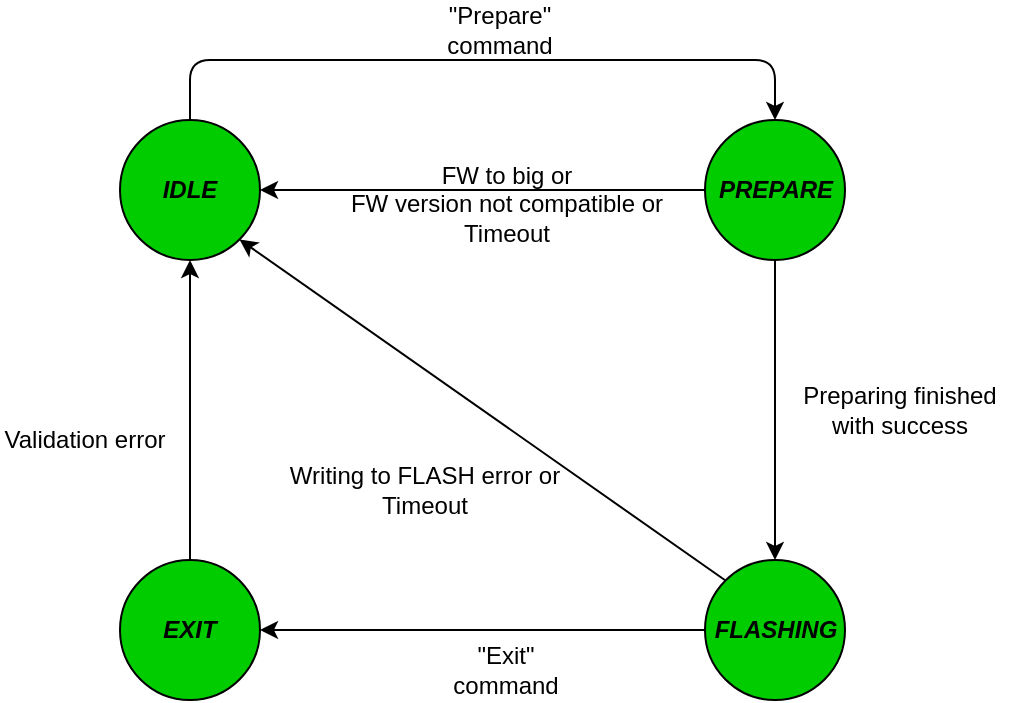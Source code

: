 <mxfile version="22.0.2" type="device" pages="5">
  <diagram name="FSM" id="AAyAqEpNRwrtVDSvg0aT">
    <mxGraphModel dx="1418" dy="940" grid="1" gridSize="10" guides="1" tooltips="1" connect="1" arrows="1" fold="1" page="1" pageScale="1" pageWidth="827" pageHeight="1169" math="0" shadow="0">
      <root>
        <mxCell id="0" />
        <mxCell id="1" parent="0" />
        <mxCell id="FaN-BZ00DcrJmtZF_NVr-2" value="IDLE" style="ellipse;whiteSpace=wrap;html=1;aspect=fixed;fontStyle=3;fillColor=#00CC00;fontSize=12;" parent="1" vertex="1">
          <mxGeometry x="210" y="400" width="70" height="70" as="geometry" />
        </mxCell>
        <mxCell id="FaN-BZ00DcrJmtZF_NVr-3" value="PREPARE" style="ellipse;whiteSpace=wrap;html=1;aspect=fixed;fontStyle=3;fillColor=#00CC00;fontSize=12;" parent="1" vertex="1">
          <mxGeometry x="502.5" y="400" width="70" height="70" as="geometry" />
        </mxCell>
        <mxCell id="FaN-BZ00DcrJmtZF_NVr-4" value="FLASHING" style="ellipse;whiteSpace=wrap;html=1;aspect=fixed;fontStyle=3;fillColor=#00CC00;fontSize=12;" parent="1" vertex="1">
          <mxGeometry x="502.5" y="620" width="70" height="70" as="geometry" />
        </mxCell>
        <mxCell id="FaN-BZ00DcrJmtZF_NVr-5" value="EXIT" style="ellipse;whiteSpace=wrap;html=1;aspect=fixed;fontStyle=3;fillColor=#00CC00;fontSize=12;" parent="1" vertex="1">
          <mxGeometry x="210" y="620" width="70" height="70" as="geometry" />
        </mxCell>
        <mxCell id="FaN-BZ00DcrJmtZF_NVr-6" value="" style="endArrow=classic;html=1;rounded=1;entryX=0.5;entryY=0;entryDx=0;entryDy=0;edgeStyle=orthogonalEdgeStyle;exitX=0.5;exitY=0;exitDx=0;exitDy=0;" parent="1" source="FaN-BZ00DcrJmtZF_NVr-2" target="FaN-BZ00DcrJmtZF_NVr-3" edge="1">
          <mxGeometry width="50" height="50" relative="1" as="geometry">
            <mxPoint x="390" y="520" as="sourcePoint" />
            <mxPoint x="440" y="470" as="targetPoint" />
            <Array as="points">
              <mxPoint x="245" y="370" />
              <mxPoint x="537" y="370" />
            </Array>
          </mxGeometry>
        </mxCell>
        <mxCell id="FaN-BZ00DcrJmtZF_NVr-7" value="&quot;Prepare&quot; command" style="text;html=1;strokeColor=none;fillColor=none;align=center;verticalAlign=middle;whiteSpace=wrap;rounded=0;" parent="1" vertex="1">
          <mxGeometry x="370" y="340" width="60" height="30" as="geometry" />
        </mxCell>
        <mxCell id="FaN-BZ00DcrJmtZF_NVr-8" value="" style="endArrow=classic;html=1;rounded=0;entryX=0.5;entryY=0;entryDx=0;entryDy=0;exitX=0.5;exitY=1;exitDx=0;exitDy=0;" parent="1" source="FaN-BZ00DcrJmtZF_NVr-3" target="FaN-BZ00DcrJmtZF_NVr-4" edge="1">
          <mxGeometry width="50" height="50" relative="1" as="geometry">
            <mxPoint x="340" y="445" as="sourcePoint" />
            <mxPoint x="510" y="445" as="targetPoint" />
          </mxGeometry>
        </mxCell>
        <mxCell id="FaN-BZ00DcrJmtZF_NVr-9" value="Preparing finished with success" style="text;html=1;strokeColor=none;fillColor=none;align=center;verticalAlign=middle;whiteSpace=wrap;rounded=0;" parent="1" vertex="1">
          <mxGeometry x="540" y="530" width="120" height="30" as="geometry" />
        </mxCell>
        <mxCell id="FaN-BZ00DcrJmtZF_NVr-10" value="" style="endArrow=classic;html=1;rounded=0;entryX=1;entryY=0.5;entryDx=0;entryDy=0;exitX=0;exitY=0.5;exitDx=0;exitDy=0;" parent="1" source="FaN-BZ00DcrJmtZF_NVr-4" target="FaN-BZ00DcrJmtZF_NVr-5" edge="1">
          <mxGeometry width="50" height="50" relative="1" as="geometry">
            <mxPoint x="320" y="790" as="sourcePoint" />
            <mxPoint x="370" y="740" as="targetPoint" />
          </mxGeometry>
        </mxCell>
        <mxCell id="FaN-BZ00DcrJmtZF_NVr-11" value="&quot;Exit&quot; command" style="text;html=1;strokeColor=none;fillColor=none;align=center;verticalAlign=middle;whiteSpace=wrap;rounded=0;" parent="1" vertex="1">
          <mxGeometry x="372.5" y="660" width="60" height="30" as="geometry" />
        </mxCell>
        <mxCell id="FaN-BZ00DcrJmtZF_NVr-12" value="" style="endArrow=classic;html=1;rounded=0;entryX=1;entryY=0.5;entryDx=0;entryDy=0;exitX=0;exitY=0.5;exitDx=0;exitDy=0;" parent="1" source="FaN-BZ00DcrJmtZF_NVr-3" target="FaN-BZ00DcrJmtZF_NVr-2" edge="1">
          <mxGeometry width="50" height="50" relative="1" as="geometry">
            <mxPoint x="370" y="540" as="sourcePoint" />
            <mxPoint x="420" y="490" as="targetPoint" />
          </mxGeometry>
        </mxCell>
        <mxCell id="FaN-BZ00DcrJmtZF_NVr-13" value="FW to big or&lt;br&gt;FW version not compatible or&lt;br&gt;Timeout" style="text;html=1;strokeColor=none;fillColor=none;align=center;verticalAlign=middle;whiteSpace=wrap;rounded=0;" parent="1" vertex="1">
          <mxGeometry x="321" y="422" width="165" height="40" as="geometry" />
        </mxCell>
        <mxCell id="FaN-BZ00DcrJmtZF_NVr-14" value="" style="endArrow=classic;html=1;rounded=0;entryX=1;entryY=1;entryDx=0;entryDy=0;exitX=0;exitY=0;exitDx=0;exitDy=0;" parent="1" source="FaN-BZ00DcrJmtZF_NVr-4" target="FaN-BZ00DcrJmtZF_NVr-2" edge="1">
          <mxGeometry width="50" height="50" relative="1" as="geometry">
            <mxPoint x="130" y="570" as="sourcePoint" />
            <mxPoint x="180" y="520" as="targetPoint" />
          </mxGeometry>
        </mxCell>
        <mxCell id="FaN-BZ00DcrJmtZF_NVr-15" value="Writing to FLASH error or&lt;br&gt;Timeout" style="text;html=1;strokeColor=none;fillColor=none;align=center;verticalAlign=middle;whiteSpace=wrap;rounded=0;rotation=0;" parent="1" vertex="1">
          <mxGeometry x="280" y="565" width="165" height="40" as="geometry" />
        </mxCell>
        <mxCell id="FaN-BZ00DcrJmtZF_NVr-16" value="" style="endArrow=classic;html=1;rounded=0;entryX=0.5;entryY=1;entryDx=0;entryDy=0;exitX=0.5;exitY=0;exitDx=0;exitDy=0;" parent="1" source="FaN-BZ00DcrJmtZF_NVr-5" target="FaN-BZ00DcrJmtZF_NVr-2" edge="1">
          <mxGeometry width="50" height="50" relative="1" as="geometry">
            <mxPoint x="140" y="600" as="sourcePoint" />
            <mxPoint x="190" y="550" as="targetPoint" />
          </mxGeometry>
        </mxCell>
        <mxCell id="FaN-BZ00DcrJmtZF_NVr-17" value="Validation error" style="text;html=1;strokeColor=none;fillColor=none;align=center;verticalAlign=middle;whiteSpace=wrap;rounded=0;" parent="1" vertex="1">
          <mxGeometry x="150" y="550" width="85" height="20" as="geometry" />
        </mxCell>
      </root>
    </mxGraphModel>
  </diagram>
  <diagram id="Iar8KCt4laQNz3CadE42" name="Sequence Diagrams">
    <mxGraphModel dx="2578" dy="1709" grid="1" gridSize="10" guides="1" tooltips="1" connect="1" arrows="1" fold="1" page="1" pageScale="1" pageWidth="827" pageHeight="1169" math="0" shadow="0">
      <root>
        <mxCell id="0" />
        <mxCell id="1" parent="0" />
        <mxCell id="BX_thhKwOLD0Yq7kGmle-59" value="" style="rounded=0;whiteSpace=wrap;html=1;" parent="1" vertex="1">
          <mxGeometry x="861" y="10" width="690" height="520" as="geometry" />
        </mxCell>
        <mxCell id="BX_thhKwOLD0Yq7kGmle-45" value="" style="endArrow=none;html=1;rounded=0;entryX=0.5;entryY=1;entryDx=0;entryDy=0;dashed=1;" parent="1" source="BX_thhKwOLD0Yq7kGmle-57" target="BX_thhKwOLD0Yq7kGmle-44" edge="1">
          <mxGeometry width="50" height="50" relative="1" as="geometry">
            <mxPoint x="931" y="620" as="sourcePoint" />
            <mxPoint x="931" y="80" as="targetPoint" />
          </mxGeometry>
        </mxCell>
        <mxCell id="BX_thhKwOLD0Yq7kGmle-1" value="PC&lt;br style=&quot;font-size: 14px;&quot;&gt;or&lt;br style=&quot;font-size: 14px;&quot;&gt;Boot Master" style="rounded=1;whiteSpace=wrap;html=1;fontStyle=1;strokeWidth=2;fillColor=#00CC00;fontSize=14;" parent="1" vertex="1">
          <mxGeometry x="80" y="40" width="120" height="60" as="geometry" />
        </mxCell>
        <mxCell id="BX_thhKwOLD0Yq7kGmle-2" value="Bootloader" style="rounded=1;whiteSpace=wrap;html=1;fontStyle=1;strokeWidth=2;fillColor=#00CC00;fontSize=14;" parent="1" vertex="1">
          <mxGeometry x="350" y="40" width="120" height="60" as="geometry" />
        </mxCell>
        <mxCell id="BX_thhKwOLD0Yq7kGmle-3" value="" style="endArrow=none;html=1;rounded=0;entryX=0.5;entryY=1;entryDx=0;entryDy=0;" parent="1" target="BX_thhKwOLD0Yq7kGmle-1" edge="1">
          <mxGeometry width="50" height="50" relative="1" as="geometry">
            <mxPoint x="140" y="640" as="sourcePoint" />
            <mxPoint x="100" y="190" as="targetPoint" />
          </mxGeometry>
        </mxCell>
        <mxCell id="BX_thhKwOLD0Yq7kGmle-4" value="" style="endArrow=none;html=1;rounded=0;entryX=0.5;entryY=1;entryDx=0;entryDy=0;" parent="1" edge="1">
          <mxGeometry width="50" height="50" relative="1" as="geometry">
            <mxPoint x="409.5" y="640" as="sourcePoint" />
            <mxPoint x="409.5" y="100" as="targetPoint" />
          </mxGeometry>
        </mxCell>
        <mxCell id="BX_thhKwOLD0Yq7kGmle-5" value="Bootloader&lt;br&gt;Manager&lt;br&gt;(pc)" style="rounded=1;whiteSpace=wrap;html=1;fontStyle=1;strokeWidth=2;fillColor=#00CC00;fontSize=14;" parent="1" vertex="1">
          <mxGeometry x="871" y="20" width="120" height="60" as="geometry" />
        </mxCell>
        <mxCell id="BX_thhKwOLD0Yq7kGmle-6" value="Bootloader&lt;br&gt;(embedded)" style="rounded=1;whiteSpace=wrap;html=1;fontStyle=1;strokeWidth=2;fillColor=#00CC00;fontSize=14;" parent="1" vertex="1">
          <mxGeometry x="1141" y="20" width="120" height="60" as="geometry" />
        </mxCell>
        <mxCell id="BX_thhKwOLD0Yq7kGmle-7" value="" style="endArrow=none;html=1;rounded=0;entryX=0.5;entryY=1;entryDx=0;entryDy=0;dashed=1;" parent="1" source="BX_thhKwOLD0Yq7kGmle-47" target="BX_thhKwOLD0Yq7kGmle-5" edge="1">
          <mxGeometry width="50" height="50" relative="1" as="geometry">
            <mxPoint x="931" y="620" as="sourcePoint" />
            <mxPoint x="891" y="170" as="targetPoint" />
          </mxGeometry>
        </mxCell>
        <mxCell id="BX_thhKwOLD0Yq7kGmle-8" value="" style="endArrow=none;html=1;rounded=0;entryX=0.5;entryY=1;entryDx=0;entryDy=0;dashed=1;" parent="1" source="BX_thhKwOLD0Yq7kGmle-26" edge="1">
          <mxGeometry width="50" height="50" relative="1" as="geometry">
            <mxPoint x="1200.5" y="620" as="sourcePoint" />
            <mxPoint x="1200.5" y="80" as="targetPoint" />
          </mxGeometry>
        </mxCell>
        <mxCell id="BX_thhKwOLD0Yq7kGmle-10" value="&quot;Connect&quot; Cmd" style="text;html=1;strokeColor=none;fillColor=none;align=center;verticalAlign=middle;whiteSpace=wrap;rounded=0;" parent="1" vertex="1">
          <mxGeometry x="1001" y="90" width="130" height="19" as="geometry" />
        </mxCell>
        <mxCell id="BX_thhKwOLD0Yq7kGmle-11" value="" style="endArrow=none;html=1;rounded=0;startArrow=classic;startFill=1;endFill=0;" parent="1" edge="1">
          <mxGeometry width="50" height="50" relative="1" as="geometry">
            <mxPoint x="931" y="140" as="sourcePoint" />
            <mxPoint x="1201" y="140" as="targetPoint" />
          </mxGeometry>
        </mxCell>
        <mxCell id="BX_thhKwOLD0Yq7kGmle-12" value="&quot;Connect&quot; RspCmd: OK" style="text;html=1;strokeColor=none;fillColor=none;align=center;verticalAlign=middle;whiteSpace=wrap;rounded=0;" parent="1" vertex="1">
          <mxGeometry x="986" y="120" width="160" height="19" as="geometry" />
        </mxCell>
        <mxCell id="BX_thhKwOLD0Yq7kGmle-15" value="&quot;Prepare&quot; Cmd" style="text;html=1;strokeColor=none;fillColor=none;align=center;verticalAlign=middle;whiteSpace=wrap;rounded=0;" parent="1" vertex="1">
          <mxGeometry x="1001" y="170" width="130" height="19" as="geometry" />
        </mxCell>
        <mxCell id="BX_thhKwOLD0Yq7kGmle-16" value="" style="endArrow=none;html=1;rounded=0;startArrow=classic;startFill=1;endFill=0;" parent="1" edge="1">
          <mxGeometry width="50" height="50" relative="1" as="geometry">
            <mxPoint x="931" y="240" as="sourcePoint" />
            <mxPoint x="1201" y="240" as="targetPoint" />
          </mxGeometry>
        </mxCell>
        <mxCell id="BX_thhKwOLD0Yq7kGmle-17" value="&quot;Prepare&quot; RspCmd: OK" style="text;html=1;strokeColor=none;fillColor=none;align=center;verticalAlign=middle;whiteSpace=wrap;rounded=0;" parent="1" vertex="1">
          <mxGeometry x="986" y="220" width="160" height="19" as="geometry" />
        </mxCell>
        <mxCell id="BX_thhKwOLD0Yq7kGmle-19" value="" style="endArrow=none;html=1;rounded=0;entryX=0.5;entryY=1;entryDx=0;entryDy=0;dashed=1;" parent="1" source="BX_thhKwOLD0Yq7kGmle-32" target="BX_thhKwOLD0Yq7kGmle-18" edge="1">
          <mxGeometry width="50" height="50" relative="1" as="geometry">
            <mxPoint x="1200.5" y="620" as="sourcePoint" />
            <mxPoint x="1200.5" y="80" as="targetPoint" />
          </mxGeometry>
        </mxCell>
        <mxCell id="BX_thhKwOLD0Yq7kGmle-18" value="" style="rounded=0;whiteSpace=wrap;html=1;" parent="1" vertex="1">
          <mxGeometry x="1196" y="190" width="10" height="50" as="geometry" />
        </mxCell>
        <mxCell id="BX_thhKwOLD0Yq7kGmle-14" value="" style="endArrow=classic;html=1;rounded=0;" parent="1" edge="1">
          <mxGeometry width="50" height="50" relative="1" as="geometry">
            <mxPoint x="931" y="190" as="sourcePoint" />
            <mxPoint x="1201" y="190" as="targetPoint" />
          </mxGeometry>
        </mxCell>
        <mxCell id="BX_thhKwOLD0Yq7kGmle-20" value="&amp;nbsp;- Check new FW image size, SW &amp;amp; HW version compatibility&lt;br&gt;&amp;nbsp;- Erase FLASH" style="text;html=1;strokeColor=none;fillColor=none;align=left;verticalAlign=top;whiteSpace=wrap;rounded=0;fontStyle=2;fontColor=#999999;" parent="1" vertex="1">
          <mxGeometry x="1206" y="190" width="334" height="50" as="geometry" />
        </mxCell>
        <mxCell id="BX_thhKwOLD0Yq7kGmle-27" value="" style="endArrow=none;html=1;rounded=0;entryX=0.5;entryY=1;entryDx=0;entryDy=0;dashed=1;" parent="1" source="BX_thhKwOLD0Yq7kGmle-18" target="BX_thhKwOLD0Yq7kGmle-26" edge="1">
          <mxGeometry width="50" height="50" relative="1" as="geometry">
            <mxPoint x="1201" y="190" as="sourcePoint" />
            <mxPoint x="1200.5" y="80" as="targetPoint" />
          </mxGeometry>
        </mxCell>
        <mxCell id="BX_thhKwOLD0Yq7kGmle-26" value="" style="rounded=0;whiteSpace=wrap;html=1;" parent="1" vertex="1">
          <mxGeometry x="1196" y="109" width="10" height="31" as="geometry" />
        </mxCell>
        <mxCell id="BX_thhKwOLD0Yq7kGmle-9" value="" style="endArrow=classic;html=1;rounded=0;" parent="1" edge="1">
          <mxGeometry width="50" height="50" relative="1" as="geometry">
            <mxPoint x="931" y="110" as="sourcePoint" />
            <mxPoint x="1201" y="110" as="targetPoint" />
          </mxGeometry>
        </mxCell>
        <mxCell id="BX_thhKwOLD0Yq7kGmle-28" value="- Raise stay in bootloader flag" style="text;html=1;strokeColor=none;fillColor=none;align=left;verticalAlign=top;whiteSpace=wrap;rounded=0;fontStyle=2;fontColor=#999999;" parent="1" vertex="1">
          <mxGeometry x="1206" y="109" width="334" height="31" as="geometry" />
        </mxCell>
        <mxCell id="BX_thhKwOLD0Yq7kGmle-30" value="&quot;Flash Data&quot; Cmd" style="text;html=1;strokeColor=none;fillColor=none;align=center;verticalAlign=middle;whiteSpace=wrap;rounded=0;" parent="1" vertex="1">
          <mxGeometry x="1001" y="270" width="130" height="19" as="geometry" />
        </mxCell>
        <mxCell id="BX_thhKwOLD0Yq7kGmle-33" value="" style="endArrow=none;html=1;rounded=0;entryX=0.5;entryY=1;entryDx=0;entryDy=0;dashed=1;" parent="1" source="BX_thhKwOLD0Yq7kGmle-54" target="BX_thhKwOLD0Yq7kGmle-32" edge="1">
          <mxGeometry width="50" height="50" relative="1" as="geometry">
            <mxPoint x="1200.5" y="620" as="sourcePoint" />
            <mxPoint x="1201" y="240" as="targetPoint" />
          </mxGeometry>
        </mxCell>
        <mxCell id="BX_thhKwOLD0Yq7kGmle-32" value="" style="rounded=0;whiteSpace=wrap;html=1;" parent="1" vertex="1">
          <mxGeometry x="1196" y="289" width="10" height="20" as="geometry" />
        </mxCell>
        <mxCell id="BX_thhKwOLD0Yq7kGmle-31" value="" style="endArrow=classic;html=1;rounded=0;" parent="1" edge="1">
          <mxGeometry width="50" height="50" relative="1" as="geometry">
            <mxPoint x="931" y="290" as="sourcePoint" />
            <mxPoint x="1201" y="290" as="targetPoint" />
          </mxGeometry>
        </mxCell>
        <mxCell id="BX_thhKwOLD0Yq7kGmle-35" value="&quot;Flash Data&quot; RspCmd: OK" style="text;html=1;strokeColor=none;fillColor=none;align=center;verticalAlign=middle;whiteSpace=wrap;rounded=0;" parent="1" vertex="1">
          <mxGeometry x="986" y="290" width="160" height="19" as="geometry" />
        </mxCell>
        <mxCell id="BX_thhKwOLD0Yq7kGmle-36" value="&quot;Flash Data&quot; Cmd" style="text;html=1;strokeColor=none;fillColor=none;align=center;verticalAlign=middle;whiteSpace=wrap;rounded=0;" parent="1" vertex="1">
          <mxGeometry x="998.5" y="320" width="130" height="19" as="geometry" />
        </mxCell>
        <mxCell id="BX_thhKwOLD0Yq7kGmle-37" value="" style="rounded=0;whiteSpace=wrap;html=1;" parent="1" vertex="1">
          <mxGeometry x="1195.5" y="339" width="10" height="20" as="geometry" />
        </mxCell>
        <mxCell id="BX_thhKwOLD0Yq7kGmle-38" value="" style="endArrow=classic;html=1;rounded=0;" parent="1" edge="1">
          <mxGeometry width="50" height="50" relative="1" as="geometry">
            <mxPoint x="928.5" y="340" as="sourcePoint" />
            <mxPoint x="1198.5" y="340" as="targetPoint" />
          </mxGeometry>
        </mxCell>
        <mxCell id="BX_thhKwOLD0Yq7kGmle-40" value="&quot;Flash Data&quot; RspCmd: OK" style="text;html=1;strokeColor=none;fillColor=none;align=center;verticalAlign=middle;whiteSpace=wrap;rounded=0;" parent="1" vertex="1">
          <mxGeometry x="983.5" y="340" width="160" height="19" as="geometry" />
        </mxCell>
        <mxCell id="BX_thhKwOLD0Yq7kGmle-41" value="- Write data to flash" style="text;html=1;strokeColor=none;fillColor=none;align=left;verticalAlign=top;whiteSpace=wrap;rounded=0;fontStyle=2;fontColor=#999999;" parent="1" vertex="1">
          <mxGeometry x="1206" y="290" width="334" height="20" as="geometry" />
        </mxCell>
        <mxCell id="BX_thhKwOLD0Yq7kGmle-42" value="- Write data to flash" style="text;html=1;strokeColor=none;fillColor=none;align=left;verticalAlign=top;whiteSpace=wrap;rounded=0;fontStyle=2;fontColor=#999999;" parent="1" vertex="1">
          <mxGeometry x="1206" y="339" width="304" height="20" as="geometry" />
        </mxCell>
        <mxCell id="BX_thhKwOLD0Yq7kGmle-43" value="" style="rounded=0;whiteSpace=wrap;html=1;" parent="1" vertex="1">
          <mxGeometry x="926" y="310" width="10" height="29" as="geometry" />
        </mxCell>
        <mxCell id="BX_thhKwOLD0Yq7kGmle-34" value="" style="endArrow=none;html=1;rounded=0;startArrow=classic;startFill=1;endFill=0;" parent="1" edge="1">
          <mxGeometry width="50" height="50" relative="1" as="geometry">
            <mxPoint x="931" y="309" as="sourcePoint" />
            <mxPoint x="1201" y="309" as="targetPoint" />
          </mxGeometry>
        </mxCell>
        <mxCell id="BX_thhKwOLD0Yq7kGmle-44" value="" style="rounded=0;whiteSpace=wrap;html=1;" parent="1" vertex="1">
          <mxGeometry x="926" y="241" width="10" height="49" as="geometry" />
        </mxCell>
        <mxCell id="BX_thhKwOLD0Yq7kGmle-47" value="" style="rounded=0;whiteSpace=wrap;html=1;" parent="1" vertex="1">
          <mxGeometry x="926" y="90" width="10" height="20" as="geometry" />
        </mxCell>
        <mxCell id="BX_thhKwOLD0Yq7kGmle-48" value="" style="endArrow=none;html=1;rounded=0;entryX=0.5;entryY=1;entryDx=0;entryDy=0;dashed=1;" parent="1" source="BX_thhKwOLD0Yq7kGmle-44" target="BX_thhKwOLD0Yq7kGmle-47" edge="1">
          <mxGeometry width="50" height="50" relative="1" as="geometry">
            <mxPoint x="931" y="241" as="sourcePoint" />
            <mxPoint x="931" y="80" as="targetPoint" />
          </mxGeometry>
        </mxCell>
        <mxCell id="BX_thhKwOLD0Yq7kGmle-46" value="" style="rounded=0;whiteSpace=wrap;html=1;" parent="1" vertex="1">
          <mxGeometry x="926" y="141" width="10" height="49" as="geometry" />
        </mxCell>
        <mxCell id="BX_thhKwOLD0Yq7kGmle-50" value="" style="endArrow=none;html=1;rounded=0;startArrow=classic;startFill=1;endFill=0;" parent="1" edge="1">
          <mxGeometry width="50" height="50" relative="1" as="geometry">
            <mxPoint x="931" y="500" as="sourcePoint" />
            <mxPoint x="1201" y="500" as="targetPoint" />
          </mxGeometry>
        </mxCell>
        <mxCell id="BX_thhKwOLD0Yq7kGmle-51" value="&quot;Exit&quot; RspCmd: OK" style="text;html=1;strokeColor=none;fillColor=none;align=center;verticalAlign=middle;whiteSpace=wrap;rounded=0;" parent="1" vertex="1">
          <mxGeometry x="986" y="480" width="160" height="19" as="geometry" />
        </mxCell>
        <mxCell id="BX_thhKwOLD0Yq7kGmle-52" value="&quot;Exit&quot; Cmd" style="text;html=1;strokeColor=none;fillColor=none;align=center;verticalAlign=middle;whiteSpace=wrap;rounded=0;" parent="1" vertex="1">
          <mxGeometry x="1001" y="440" width="130" height="19" as="geometry" />
        </mxCell>
        <mxCell id="BX_thhKwOLD0Yq7kGmle-55" value="" style="endArrow=none;html=1;rounded=0;entryX=0.5;entryY=1;entryDx=0;entryDy=0;dashed=1;" parent="1" target="BX_thhKwOLD0Yq7kGmle-54" edge="1">
          <mxGeometry width="50" height="50" relative="1" as="geometry">
            <mxPoint x="1201" y="520" as="sourcePoint" />
            <mxPoint x="1201" y="309" as="targetPoint" />
          </mxGeometry>
        </mxCell>
        <mxCell id="BX_thhKwOLD0Yq7kGmle-54" value="" style="rounded=0;whiteSpace=wrap;html=1;" parent="1" vertex="1">
          <mxGeometry x="1195.5" y="460" width="10" height="40" as="geometry" />
        </mxCell>
        <mxCell id="BX_thhKwOLD0Yq7kGmle-53" value="" style="endArrow=classic;html=1;rounded=0;" parent="1" edge="1">
          <mxGeometry width="50" height="50" relative="1" as="geometry">
            <mxPoint x="931" y="460" as="sourcePoint" />
            <mxPoint x="1201" y="460" as="targetPoint" />
          </mxGeometry>
        </mxCell>
        <mxCell id="BX_thhKwOLD0Yq7kGmle-56" value="- Validate data integritiy of newly written FW&lt;br&gt;- Jump to application" style="text;html=1;strokeColor=none;fillColor=none;align=left;verticalAlign=top;whiteSpace=wrap;rounded=0;fontStyle=2;fontColor=#999999;" parent="1" vertex="1">
          <mxGeometry x="1205.5" y="460" width="314.5" height="40" as="geometry" />
        </mxCell>
        <mxCell id="BX_thhKwOLD0Yq7kGmle-58" value="" style="endArrow=none;html=1;rounded=0;entryX=0.5;entryY=1;entryDx=0;entryDy=0;dashed=1;" parent="1" target="BX_thhKwOLD0Yq7kGmle-57" edge="1">
          <mxGeometry width="50" height="50" relative="1" as="geometry">
            <mxPoint x="931" y="520" as="sourcePoint" />
            <mxPoint x="931" y="290" as="targetPoint" />
          </mxGeometry>
        </mxCell>
        <mxCell id="BX_thhKwOLD0Yq7kGmle-57" value="" style="rounded=0;whiteSpace=wrap;html=1;" parent="1" vertex="1">
          <mxGeometry x="926" y="360" width="10" height="100" as="geometry" />
        </mxCell>
        <mxCell id="BX_thhKwOLD0Yq7kGmle-49" value="Repeat until complete FW image is transfered" style="rounded=1;whiteSpace=wrap;html=1;fontStyle=2;fillColor=#CDA2BE;opacity=50;textOpacity=50;" parent="1" vertex="1">
          <mxGeometry x="911" y="395" width="310" height="30" as="geometry" />
        </mxCell>
        <mxCell id="BX_thhKwOLD0Yq7kGmle-39" value="" style="endArrow=none;html=1;rounded=0;startArrow=classic;startFill=1;endFill=0;" parent="1" edge="1">
          <mxGeometry width="50" height="50" relative="1" as="geometry">
            <mxPoint x="928.5" y="359" as="sourcePoint" />
            <mxPoint x="1198.5" y="359" as="targetPoint" />
          </mxGeometry>
        </mxCell>
      </root>
    </mxGraphModel>
  </diagram>
  <diagram id="4jr4r4yabKahl1OyYLhH" name="Flash Layout">
    <mxGraphModel dx="1493" dy="989" grid="1" gridSize="10" guides="1" tooltips="1" connect="1" arrows="1" fold="1" page="1" pageScale="1" pageWidth="827" pageHeight="1169" math="0" shadow="0">
      <root>
        <mxCell id="0" />
        <mxCell id="1" parent="0" />
        <mxCell id="5iyuV2wzub5NMmsaui9n-1" value="" style="rounded=0;whiteSpace=wrap;html=1;" parent="1" vertex="1">
          <mxGeometry x="30" y="290" width="1030" height="420" as="geometry" />
        </mxCell>
        <mxCell id="5iyuV2wzub5NMmsaui9n-18" value="BOOTLOADER" style="rounded=0;whiteSpace=wrap;html=1;strokeWidth=1;horizontal=0;fontStyle=3;fillColor=#FF6666;fontSize=14;fontFamily=Lucida Console;" parent="1" vertex="1">
          <mxGeometry x="40" y="300" width="20" height="130" as="geometry" />
        </mxCell>
        <mxCell id="5iyuV2wzub5NMmsaui9n-19" value="APPLICATION" style="rounded=0;whiteSpace=wrap;html=1;strokeWidth=1;horizontal=0;fontStyle=3;fillColor=#66FF66;fontSize=14;fontFamily=Lucida Console;" parent="1" vertex="1">
          <mxGeometry x="40" y="430" width="20" height="270" as="geometry" />
        </mxCell>
        <mxCell id="5iyuV2wzub5NMmsaui9n-20" value="Bootloader Code" style="rounded=0;whiteSpace=wrap;html=1;fillColor=#FFCCCC;fontFamily=Courier New;fontStyle=1;fontSize=14;" parent="1" vertex="1">
          <mxGeometry x="60" y="300" width="170" height="130" as="geometry" />
        </mxCell>
        <mxCell id="5iyuV2wzub5NMmsaui9n-21" value="Application Header&lt;br style=&quot;font-size: 14px;&quot;&gt;(256b)" style="rounded=0;whiteSpace=wrap;html=1;fillColor=#CCFFCC;fontFamily=Courier New;fontStyle=3;fontSize=14;" parent="1" vertex="1">
          <mxGeometry x="60" y="430" width="170" height="50" as="geometry" />
        </mxCell>
        <mxCell id="5iyuV2wzub5NMmsaui9n-22" value="Application Code" style="rounded=0;whiteSpace=wrap;html=1;fillColor=#CCFFCC;fontFamily=Courier New;fontStyle=3;fontSize=14;" parent="1" vertex="1">
          <mxGeometry x="60" y="480" width="170" height="220" as="geometry" />
        </mxCell>
        <mxCell id="5iyuV2wzub5NMmsaui9n-23" value="0x0800 0000" style="text;html=1;strokeColor=none;fillColor=none;align=left;verticalAlign=middle;whiteSpace=wrap;rounded=0;strokeWidth=3;fontFamily=Lucida Console;fontStyle=2" parent="1" vertex="1">
          <mxGeometry x="230" y="300" width="120" height="20" as="geometry" />
        </mxCell>
        <mxCell id="5iyuV2wzub5NMmsaui9n-26" value="" style="endArrow=classic;html=1;rounded=0;entryX=0;entryY=0;entryDx=0;entryDy=0;exitX=0;exitY=0;exitDx=0;exitDy=0;dashed=1;" parent="1" target="w7DeH5lXrsTrIkLKH2jw-98" edge="1">
          <mxGeometry width="50" height="50" relative="1" as="geometry">
            <mxPoint x="230.0" y="430" as="sourcePoint" />
            <mxPoint x="420" y="300" as="targetPoint" />
          </mxGeometry>
        </mxCell>
        <mxCell id="5iyuV2wzub5NMmsaui9n-27" value="" style="endArrow=classic;html=1;rounded=0;exitX=1;exitY=0;exitDx=0;exitDy=0;dashed=1;entryX=0;entryY=1;entryDx=0;entryDy=0;" parent="1" target="w7DeH5lXrsTrIkLKH2jw-98" edge="1">
          <mxGeometry width="50" height="50" relative="1" as="geometry">
            <mxPoint x="230" y="480" as="sourcePoint" />
            <mxPoint x="420" y="680" as="targetPoint" />
          </mxGeometry>
        </mxCell>
        <mxCell id="w7DeH5lXrsTrIkLKH2jw-98" value="APPLICATION HEADER&lt;br style=&quot;font-size: 15px;&quot;&gt;(256 bytes)" style="rounded=0;whiteSpace=wrap;html=1;strokeWidth=1;horizontal=0;fontStyle=3;fillColor=#66FF66;fontSize=15;fontFamily=Lucida Console;" vertex="1" parent="1">
          <mxGeometry x="430" y="310" width="40" height="380" as="geometry" />
        </mxCell>
        <mxCell id="w7DeH5lXrsTrIkLKH2jw-99" value="APP HEADER VERSION (u8)" style="rounded=0;whiteSpace=wrap;html=1;strokeWidth=1;fontFamily=Lucida Console;fillColor=#FFCC99;fontStyle=1;align=right;" vertex="1" parent="1">
          <mxGeometry x="510" y="330" width="210" height="20" as="geometry" />
        </mxCell>
        <mxCell id="w7DeH5lXrsTrIkLKH2jw-100" value="SW (APP) VERSION (u32)" style="rounded=0;whiteSpace=wrap;html=1;strokeWidth=1;fontFamily=Lucida Console;fillColor=#FFCC99;fontStyle=1;align=right;" vertex="1" parent="1">
          <mxGeometry x="510" y="460" width="210" height="20" as="geometry" />
        </mxCell>
        <mxCell id="w7DeH5lXrsTrIkLKH2jw-101" value="HW VERSION (u32)" style="rounded=0;whiteSpace=wrap;html=1;strokeWidth=1;fontFamily=Lucida Console;fillColor=#FFCC99;fontStyle=1;align=right;" vertex="1" parent="1">
          <mxGeometry x="510" y="480" width="210" height="20" as="geometry" />
        </mxCell>
        <mxCell id="w7DeH5lXrsTrIkLKH2jw-102" value="APP SIZE (u32)" style="rounded=0;whiteSpace=wrap;html=1;strokeWidth=1;fontFamily=Lucida Console;fillColor=#FFCC99;fontStyle=1;align=right;" vertex="1" parent="1">
          <mxGeometry x="510" y="500" width="210" height="20" as="geometry" />
        </mxCell>
        <mxCell id="w7DeH5lXrsTrIkLKH2jw-103" value="CRC (u8)" style="rounded=0;whiteSpace=wrap;html=1;strokeWidth=1;fontFamily=Lucida Console;fillColor=#FFCC99;fontStyle=1;align=right;" vertex="1" parent="1">
          <mxGeometry x="510" y="310" width="210" height="20" as="geometry" />
        </mxCell>
        <mxCell id="w7DeH5lXrsTrIkLKH2jw-104" value="Reserved&lt;br&gt;(198 bytes)" style="rounded=0;whiteSpace=wrap;html=1;strokeWidth=1;fontFamily=Lucida Console;fillColor=#CCCCCC;fontStyle=1" vertex="1" parent="1">
          <mxGeometry x="510" y="620" width="210" height="70" as="geometry" />
        </mxCell>
        <mxCell id="w7DeH5lXrsTrIkLKH2jw-105" value="APP CRC (u32)" style="rounded=0;whiteSpace=wrap;html=1;strokeWidth=1;fontFamily=Lucida Console;fillColor=#FFCC99;fontStyle=1;align=right;" vertex="1" parent="1">
          <mxGeometry x="510" y="520" width="210" height="20" as="geometry" />
        </mxCell>
        <mxCell id="w7DeH5lXrsTrIkLKH2jw-106" value="ENCRYPTION TYPE (u8)" style="rounded=0;whiteSpace=wrap;html=1;strokeWidth=1;fontFamily=Lucida Console;fillColor=#FFCC99;fontStyle=1;align=right;" vertex="1" parent="1">
          <mxGeometry x="510" y="540" width="210" height="20" as="geometry" />
        </mxCell>
        <mxCell id="w7DeH5lXrsTrIkLKH2jw-107" value="SIGNATURE TYPE (u8)" style="rounded=0;whiteSpace=wrap;html=1;strokeWidth=1;fontFamily=Lucida Console;fillColor=#FFCC99;fontStyle=1;align=right;" vertex="1" parent="1">
          <mxGeometry x="510" y="560" width="210" height="20" as="geometry" />
        </mxCell>
        <mxCell id="w7DeH5lXrsTrIkLKH2jw-108" value="Reserved&lt;br&gt;(6 bytes)" style="rounded=0;whiteSpace=wrap;html=1;strokeWidth=1;fontFamily=Lucida Console;fillColor=#CCCCCC;fontStyle=1" vertex="1" parent="1">
          <mxGeometry x="510" y="350" width="210" height="110" as="geometry" />
        </mxCell>
        <mxCell id="w7DeH5lXrsTrIkLKH2jw-109" value="CONTROL FIELDS&lt;br&gt;(8 bytes)" style="rounded=0;whiteSpace=wrap;html=1;strokeWidth=1;horizontal=0;fontStyle=3;fillColor=#e51400;fontSize=14;fontFamily=Lucida Console;strokeColor=#B20000;fontColor=#ffffff;" vertex="1" parent="1">
          <mxGeometry x="470" y="310" width="40" height="150" as="geometry" />
        </mxCell>
        <mxCell id="w7DeH5lXrsTrIkLKH2jw-110" value="DATA FIELDS&lt;br&gt;(248 bytes)" style="rounded=0;whiteSpace=wrap;html=1;strokeWidth=1;horizontal=0;fontStyle=3;fillColor=#6d8764;fontSize=14;fontFamily=Lucida Console;strokeColor=#3A5431;fontColor=#ffffff;" vertex="1" parent="1">
          <mxGeometry x="470" y="460" width="40" height="230" as="geometry" />
        </mxCell>
        <mxCell id="w7DeH5lXrsTrIkLKH2jw-111" value="CRC of application header" style="text;html=1;strokeColor=none;fillColor=none;align=left;verticalAlign=middle;whiteSpace=wrap;rounded=0;fontStyle=2" vertex="1" parent="1">
          <mxGeometry x="720" y="310" width="270" height="20" as="geometry" />
        </mxCell>
        <mxCell id="w7DeH5lXrsTrIkLKH2jw-112" value="Version of application header&amp;nbsp;" style="text;html=1;strokeColor=none;fillColor=none;align=left;verticalAlign=middle;whiteSpace=wrap;rounded=0;fontStyle=2" vertex="1" parent="1">
          <mxGeometry x="720" y="330" width="270" height="20" as="geometry" />
        </mxCell>
        <mxCell id="w7DeH5lXrsTrIkLKH2jw-113" value="Software (application) version" style="text;html=1;strokeColor=none;fillColor=none;align=left;verticalAlign=middle;whiteSpace=wrap;rounded=0;fontStyle=2" vertex="1" parent="1">
          <mxGeometry x="720" y="460" width="270" height="20" as="geometry" />
        </mxCell>
        <mxCell id="w7DeH5lXrsTrIkLKH2jw-114" value="Hardware version" style="text;html=1;strokeColor=none;fillColor=none;align=left;verticalAlign=middle;whiteSpace=wrap;rounded=0;fontStyle=2" vertex="1" parent="1">
          <mxGeometry x="720" y="480" width="270" height="20" as="geometry" />
        </mxCell>
        <mxCell id="w7DeH5lXrsTrIkLKH2jw-115" value="Size of application in bytes" style="text;html=1;strokeColor=none;fillColor=none;align=left;verticalAlign=middle;whiteSpace=wrap;rounded=0;fontStyle=2" vertex="1" parent="1">
          <mxGeometry x="720" y="500" width="270" height="20" as="geometry" />
        </mxCell>
        <mxCell id="w7DeH5lXrsTrIkLKH2jw-116" value="CRC of application image" style="text;html=1;strokeColor=none;fillColor=none;align=left;verticalAlign=middle;whiteSpace=wrap;rounded=0;fontStyle=2" vertex="1" parent="1">
          <mxGeometry x="720" y="520" width="270" height="20" as="geometry" />
        </mxCell>
        <mxCell id="w7DeH5lXrsTrIkLKH2jw-117" value="Encryption type of application image [0-none, 1-AES-CTR,..]" style="text;html=1;strokeColor=none;fillColor=none;align=left;verticalAlign=middle;whiteSpace=wrap;rounded=0;fontStyle=2" vertex="1" parent="1">
          <mxGeometry x="720" y="540" width="420" height="20" as="geometry" />
        </mxCell>
        <mxCell id="w7DeH5lXrsTrIkLKH2jw-118" value="Signature of application image [0-none, 1-ECSDA,..]" style="text;html=1;strokeColor=none;fillColor=none;align=left;verticalAlign=middle;whiteSpace=wrap;rounded=0;fontStyle=2" vertex="1" parent="1">
          <mxGeometry x="720" y="560" width="420" height="20" as="geometry" />
        </mxCell>
        <mxCell id="w7DeH5lXrsTrIkLKH2jw-119" value="SIGNATURE HASH (SHA-256) &lt;br&gt;(32 bytes)" style="rounded=0;whiteSpace=wrap;html=1;strokeWidth=1;fontFamily=Lucida Console;fillColor=#FFCC99;fontStyle=1;align=right;fontSize=11;" vertex="1" parent="1">
          <mxGeometry x="510" y="580" width="210" height="40" as="geometry" />
        </mxCell>
        <mxCell id="w7DeH5lXrsTrIkLKH2jw-120" value="ECDSA SHA-256 hash" style="text;html=1;strokeColor=none;fillColor=none;align=left;verticalAlign=middle;whiteSpace=wrap;rounded=0;fontStyle=2" vertex="1" parent="1">
          <mxGeometry x="720" y="585" width="420" height="20" as="geometry" />
        </mxCell>
      </root>
    </mxGraphModel>
  </diagram>
  <diagram id="Pd43kU1DYe02YZnH3jE-" name="Boot&lt;-&gt;App Interface">
    <mxGraphModel dx="1418" dy="940" grid="1" gridSize="10" guides="1" tooltips="1" connect="1" arrows="1" fold="1" page="1" pageScale="1" pageWidth="827" pageHeight="1169" math="0" shadow="0">
      <root>
        <mxCell id="0" />
        <mxCell id="1" parent="0" />
        <mxCell id="yXWvO2wUk8qLV8fUEf9s-1" value="SHARED MEMORY&lt;br&gt;.noinit section&lt;br&gt;(32 bytes)" style="rounded=0;whiteSpace=wrap;html=1;strokeWidth=1;horizontal=0;fontStyle=3;fillColor=#66FF66;fontSize=14;fontFamily=Lucida Console;" parent="1" vertex="1">
          <mxGeometry x="170" y="100" width="60" height="200" as="geometry" />
        </mxCell>
        <mxCell id="yXWvO2wUk8qLV8fUEf9s-2" value="SHARED MEM VERSION = 1 (u8)" style="rounded=0;whiteSpace=wrap;html=1;strokeWidth=1;fontFamily=Lucida Console;fillColor=#FFCC99;fontStyle=1;align=right;" parent="1" vertex="1">
          <mxGeometry x="230" y="260" width="210" height="20" as="geometry" />
        </mxCell>
        <mxCell id="yXWvO2wUk8qLV8fUEf9s-3" value="BOOT REASON (u8)" style="rounded=0;whiteSpace=wrap;html=1;strokeWidth=1;fontFamily=Lucida Console;fillColor=#FFCC99;fontStyle=1;align=right;" parent="1" vertex="1">
          <mxGeometry x="230" y="100" width="210" height="20" as="geometry" />
        </mxCell>
        <mxCell id="yXWvO2wUk8qLV8fUEf9s-4" value="BOOT COUNTER (u8)" style="rounded=0;whiteSpace=wrap;html=1;strokeWidth=1;fontFamily=Lucida Console;fillColor=#FFCC99;fontStyle=1;align=right;" parent="1" vertex="1">
          <mxGeometry x="230" y="120" width="210" height="20" as="geometry" />
        </mxCell>
        <mxCell id="yXWvO2wUk8qLV8fUEf9s-6" value="BASE" style="text;html=1;strokeColor=none;fillColor=none;align=left;verticalAlign=middle;whiteSpace=wrap;rounded=0;strokeWidth=3;fontFamily=Lucida Console;fontStyle=2" parent="1" vertex="1">
          <mxGeometry x="440" y="100" width="88" height="20" as="geometry" />
        </mxCell>
        <mxCell id="yXWvO2wUk8qLV8fUEf9s-10" value="CRC (u8)" style="rounded=0;whiteSpace=wrap;html=1;strokeWidth=1;fontFamily=Lucida Console;fillColor=#FFCC99;fontStyle=1;align=right;" parent="1" vertex="1">
          <mxGeometry x="230" y="280" width="210" height="20" as="geometry" />
        </mxCell>
        <mxCell id="yXWvO2wUk8qLV8fUEf9s-12" value="Reserved&lt;br&gt;(28 bytes)" style="rounded=0;whiteSpace=wrap;html=1;strokeWidth=1;fontFamily=Lucida Console;fillColor=#CCCCCC;fontStyle=1" parent="1" vertex="1">
          <mxGeometry x="230" y="140" width="210" height="120" as="geometry" />
        </mxCell>
        <mxCell id="yXWvO2wUk8qLV8fUEf9s-18" value="BASE + 0x01" style="text;html=1;strokeColor=none;fillColor=none;align=left;verticalAlign=middle;whiteSpace=wrap;rounded=0;strokeWidth=3;fontFamily=Lucida Console;fontStyle=2" parent="1" vertex="1">
          <mxGeometry x="440" y="120" width="88" height="20" as="geometry" />
        </mxCell>
        <mxCell id="yXWvO2wUk8qLV8fUEf9s-19" value="BASE + 0x1E" style="text;html=1;strokeColor=none;fillColor=none;align=left;verticalAlign=middle;whiteSpace=wrap;rounded=0;strokeWidth=3;fontFamily=Lucida Console;fontStyle=2" parent="1" vertex="1">
          <mxGeometry x="440" y="260" width="88" height="20" as="geometry" />
        </mxCell>
        <mxCell id="yXWvO2wUk8qLV8fUEf9s-20" value="BASE + 0x1F" style="text;html=1;strokeColor=none;fillColor=none;align=left;verticalAlign=middle;whiteSpace=wrap;rounded=0;strokeWidth=3;fontFamily=Lucida Console;fontStyle=2" parent="1" vertex="1">
          <mxGeometry x="440" y="280" width="88" height="20" as="geometry" />
        </mxCell>
      </root>
    </mxGraphModel>
  </diagram>
  <diagram id="LZ9uuiadxL0SlflXvmvw" name="Crypto">
    <mxGraphModel dx="1418" dy="940" grid="1" gridSize="10" guides="1" tooltips="1" connect="1" arrows="1" fold="1" page="1" pageScale="1" pageWidth="827" pageHeight="1169" math="0" shadow="0">
      <root>
        <mxCell id="0" />
        <mxCell id="1" parent="0" />
        <mxCell id="wZNKz_h3wOCuHJbu4Eel-18" value="" style="rounded=1;whiteSpace=wrap;html=1;fillColor=#E6FFCC;" parent="1" vertex="1">
          <mxGeometry x="404" y="145" width="109" height="110" as="geometry" />
        </mxCell>
        <mxCell id="wZNKz_h3wOCuHJbu4Eel-8" value="" style="rounded=1;whiteSpace=wrap;html=1;fillColor=#E6FFCC;" parent="1" vertex="1">
          <mxGeometry x="30" y="145" width="270" height="110" as="geometry" />
        </mxCell>
        <mxCell id="wZNKz_h3wOCuHJbu4Eel-1" value="&lt;i&gt;Firmware&lt;/i&gt;" style="whiteSpace=wrap;html=1;shape=mxgraph.basic.document;fontStyle=1;movable=1;resizable=1;rotatable=1;deletable=1;editable=1;locked=0;connectable=1;" parent="1" vertex="1">
          <mxGeometry x="40" y="160" width="60" height="80" as="geometry" />
        </mxCell>
        <mxCell id="wZNKz_h3wOCuHJbu4Eel-5" value="" style="group;fontSize=10;" parent="1" vertex="1" connectable="0">
          <mxGeometry x="230" y="160" width="60" height="80" as="geometry" />
        </mxCell>
        <mxCell id="wZNKz_h3wOCuHJbu4Eel-4" value="&lt;i style=&quot;font-size: 10px;&quot;&gt;Encrypted&lt;br&gt;Firmware&lt;br&gt;&lt;/i&gt;" style="whiteSpace=wrap;html=1;shape=mxgraph.basic.document;fontStyle=1;movable=1;resizable=1;rotatable=1;deletable=1;editable=1;locked=0;connectable=1;fillColor=#E6D0DE;" parent="wZNKz_h3wOCuHJbu4Eel-5" vertex="1">
          <mxGeometry width="60" height="80" as="geometry" />
        </mxCell>
        <mxCell id="wZNKz_h3wOCuHJbu4Eel-3" value="" style="sketch=0;aspect=fixed;pointerEvents=1;shadow=0;dashed=0;html=1;strokeColor=none;labelPosition=center;verticalLabelPosition=bottom;verticalAlign=top;align=center;fillColor=#FF0000;shape=mxgraph.mscae.enterprise.lock;opacity=90;" parent="wZNKz_h3wOCuHJbu4Eel-5" vertex="1">
          <mxGeometry x="18.3" y="25" width="23.4" height="30" as="geometry" />
        </mxCell>
        <mxCell id="wZNKz_h3wOCuHJbu4Eel-6" value="" style="endArrow=classic;html=1;rounded=0;" parent="1" edge="1">
          <mxGeometry width="50" height="50" relative="1" as="geometry">
            <mxPoint x="110" y="200" as="sourcePoint" />
            <mxPoint x="220" y="200" as="targetPoint" />
          </mxGeometry>
        </mxCell>
        <mxCell id="wZNKz_h3wOCuHJbu4Eel-7" value="AES&lt;br&gt;(128 bit key)" style="text;html=1;strokeColor=none;fillColor=none;align=center;verticalAlign=middle;whiteSpace=wrap;rounded=0;" parent="1" vertex="1">
          <mxGeometry x="110" y="185" width="100" height="30" as="geometry" />
        </mxCell>
        <mxCell id="wZNKz_h3wOCuHJbu4Eel-9" value="Manufacturer" style="text;html=1;strokeColor=none;fillColor=none;align=center;verticalAlign=middle;whiteSpace=wrap;rounded=0;fontStyle=1;fontSize=15;" parent="1" vertex="1">
          <mxGeometry x="30" y="115" width="270" height="30" as="geometry" />
        </mxCell>
        <mxCell id="wZNKz_h3wOCuHJbu4Eel-10" value="" style="group;fontSize=10;" parent="1" vertex="1" connectable="0">
          <mxGeometry x="429.5" y="160" width="60" height="80" as="geometry" />
        </mxCell>
        <mxCell id="wZNKz_h3wOCuHJbu4Eel-11" value="&lt;i style=&quot;border-color: var(--border-color); font-size: 10px;&quot;&gt;Encrypted&lt;br style=&quot;border-color: var(--border-color);&quot;&gt;Firmware&lt;/i&gt;&lt;i style=&quot;font-size: 10px;&quot;&gt;&lt;br&gt;&lt;/i&gt;" style="whiteSpace=wrap;html=1;shape=mxgraph.basic.document;fontStyle=1;movable=1;resizable=1;rotatable=1;deletable=1;editable=1;locked=0;connectable=1;fillColor=#E6D0DE;" parent="wZNKz_h3wOCuHJbu4Eel-10" vertex="1">
          <mxGeometry width="60" height="80" as="geometry" />
        </mxCell>
        <mxCell id="wZNKz_h3wOCuHJbu4Eel-12" value="" style="sketch=0;aspect=fixed;pointerEvents=1;shadow=0;dashed=0;html=1;strokeColor=none;labelPosition=center;verticalLabelPosition=bottom;verticalAlign=top;align=center;fillColor=#FF0000;shape=mxgraph.mscae.enterprise.lock;opacity=90;" parent="wZNKz_h3wOCuHJbu4Eel-10" vertex="1">
          <mxGeometry x="18.3" y="25" width="23.4" height="30" as="geometry" />
        </mxCell>
        <mxCell id="wZNKz_h3wOCuHJbu4Eel-14" value="" style="endArrow=classic;html=1;rounded=0;" parent="1" edge="1">
          <mxGeometry width="50" height="50" relative="1" as="geometry">
            <mxPoint x="310" y="200" as="sourcePoint" />
            <mxPoint x="400" y="200" as="targetPoint" />
          </mxGeometry>
        </mxCell>
        <mxCell id="wZNKz_h3wOCuHJbu4Eel-15" value="Customer request for application upgrade" style="text;html=1;strokeColor=none;fillColor=none;align=center;verticalAlign=middle;whiteSpace=wrap;rounded=0;" parent="1" vertex="1">
          <mxGeometry x="302" y="201" width="100" height="55" as="geometry" />
        </mxCell>
        <mxCell id="wZNKz_h3wOCuHJbu4Eel-19" value="Customer" style="text;html=1;strokeColor=none;fillColor=none;align=center;verticalAlign=middle;whiteSpace=wrap;rounded=0;fontStyle=1;fontSize=15;" parent="1" vertex="1">
          <mxGeometry x="404" y="115" width="105.5" height="30" as="geometry" />
        </mxCell>
        <mxCell id="wZNKz_h3wOCuHJbu4Eel-20" value="" style="rounded=1;whiteSpace=wrap;html=1;fillColor=#E6FFCC;" parent="1" vertex="1">
          <mxGeometry x="620" y="145" width="270" height="110" as="geometry" />
        </mxCell>
        <mxCell id="wZNKz_h3wOCuHJbu4Eel-21" value="&lt;i&gt;Firmware&lt;/i&gt;" style="whiteSpace=wrap;html=1;shape=mxgraph.basic.document;fontStyle=1;movable=1;resizable=1;rotatable=1;deletable=1;editable=1;locked=0;connectable=1;" parent="1" vertex="1">
          <mxGeometry x="820" y="160" width="60" height="80" as="geometry" />
        </mxCell>
        <mxCell id="wZNKz_h3wOCuHJbu4Eel-22" value="" style="group;fontSize=10;" parent="1" vertex="1" connectable="0">
          <mxGeometry x="630" y="160" width="60" height="80" as="geometry" />
        </mxCell>
        <mxCell id="wZNKz_h3wOCuHJbu4Eel-23" value="&lt;i style=&quot;border-color: var(--border-color); font-size: 10px;&quot;&gt;Encrypted&lt;br style=&quot;border-color: var(--border-color);&quot;&gt;Firmware&lt;/i&gt;&lt;i style=&quot;font-size: 10px;&quot;&gt;&lt;br&gt;&lt;/i&gt;" style="whiteSpace=wrap;html=1;shape=mxgraph.basic.document;fontStyle=1;movable=1;resizable=1;rotatable=1;deletable=1;editable=1;locked=0;connectable=1;fillColor=#E6D0DE;" parent="wZNKz_h3wOCuHJbu4Eel-22" vertex="1">
          <mxGeometry width="60" height="80" as="geometry" />
        </mxCell>
        <mxCell id="wZNKz_h3wOCuHJbu4Eel-24" value="" style="sketch=0;aspect=fixed;pointerEvents=1;shadow=0;dashed=0;html=1;strokeColor=none;labelPosition=center;verticalLabelPosition=bottom;verticalAlign=top;align=center;fillColor=#FF0000;shape=mxgraph.mscae.enterprise.lock;opacity=90;" parent="wZNKz_h3wOCuHJbu4Eel-22" vertex="1">
          <mxGeometry x="18.3" y="25" width="23.4" height="30" as="geometry" />
        </mxCell>
        <mxCell id="wZNKz_h3wOCuHJbu4Eel-25" value="" style="endArrow=classic;html=1;rounded=0;" parent="1" edge="1">
          <mxGeometry width="50" height="50" relative="1" as="geometry">
            <mxPoint x="700" y="200" as="sourcePoint" />
            <mxPoint x="810" y="200" as="targetPoint" />
          </mxGeometry>
        </mxCell>
        <mxCell id="wZNKz_h3wOCuHJbu4Eel-26" value="AES&lt;br&gt;(128 bit key)" style="text;html=1;strokeColor=none;fillColor=none;align=center;verticalAlign=middle;whiteSpace=wrap;rounded=0;" parent="1" vertex="1">
          <mxGeometry x="700" y="185" width="100" height="30" as="geometry" />
        </mxCell>
        <mxCell id="wZNKz_h3wOCuHJbu4Eel-27" value="Bootloader" style="text;html=1;strokeColor=none;fillColor=none;align=center;verticalAlign=middle;whiteSpace=wrap;rounded=0;fontStyle=1;fontSize=15;" parent="1" vertex="1">
          <mxGeometry x="620" y="115" width="270" height="30" as="geometry" />
        </mxCell>
        <mxCell id="wZNKz_h3wOCuHJbu4Eel-29" value="" style="endArrow=classic;html=1;rounded=0;" parent="1" edge="1">
          <mxGeometry width="50" height="50" relative="1" as="geometry">
            <mxPoint x="520" y="199.66" as="sourcePoint" />
            <mxPoint x="610" y="200" as="targetPoint" />
          </mxGeometry>
        </mxCell>
        <mxCell id="wZNKz_h3wOCuHJbu4Eel-32" value="New application is send to bootloader" style="text;html=1;strokeColor=none;fillColor=none;align=center;verticalAlign=middle;whiteSpace=wrap;rounded=0;" parent="1" vertex="1">
          <mxGeometry x="516" y="205" width="100" height="55" as="geometry" />
        </mxCell>
      </root>
    </mxGraphModel>
  </diagram>
</mxfile>
